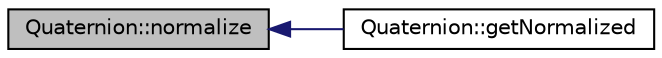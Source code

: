 digraph "Quaternion::normalize"
{
  edge [fontname="Helvetica",fontsize="10",labelfontname="Helvetica",labelfontsize="10"];
  node [fontname="Helvetica",fontsize="10",shape=record];
  rankdir="LR";
  Node38 [label="Quaternion::normalize",height=0.2,width=0.4,color="black", fillcolor="grey75", style="filled", fontcolor="black"];
  Node38 -> Node39 [dir="back",color="midnightblue",fontsize="10",style="solid",fontname="Helvetica"];
  Node39 [label="Quaternion::getNormalized",height=0.2,width=0.4,color="black", fillcolor="white", style="filled",URL="$class_quaternion.html#a61f5f7cb9b248aa259292c3c1960a1f0"];
}

